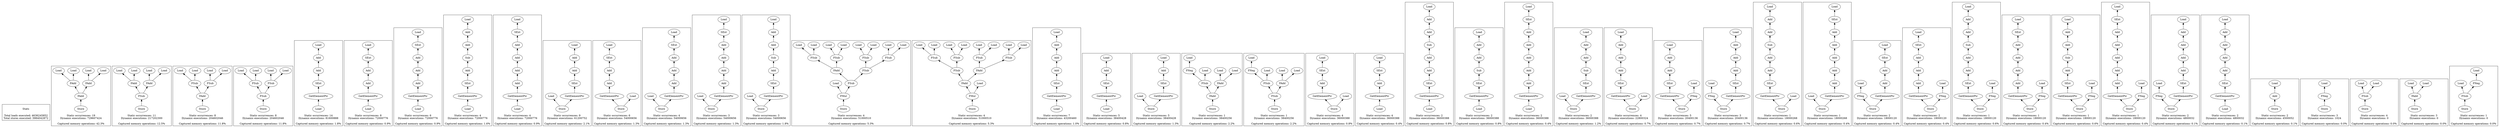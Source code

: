 strict digraph {
rankdir=BT
subgraph {
Stats [shape=plaintext]
cluster=true
label="Total loads executed: 4636245852\nTotal stores executed: 3984042872"
}
subgraph {
"0_578" [label="FAdd"]
"0_577" [label="Load"]
"0_578" -> "0_577"
"0_592" [label="FAdd"]
"0_561" [label="FAdd"]
"0_592" -> "0_561"
"0_558" [label="Load"]
"0_561" -> "0_558"
"0_560" [label="Load"]
"0_561" -> "0_560"
"0_575" [label="Load"]
"0_578" -> "0_575"
"0_592" -> "0_578"
{
rank=min
comment=<Ids: 593, 948, 950, 1016, 1018, 1058, 1060, 1136, 1138, 1209, 1211, 1283, 1285, 1345, 1347, 1448, 1450, 1531, 1533>
"0_593" [label="Store"]
}
"0_593" -> "0_592"
cluster=true
label="Static occurrences: 19\nDynamic executions: 729607424\n\nCaptured memory operations: 42.3%"
}
subgraph {
"1_596" [label="FSub"]
"1_561" [label="FAdd"]
"1_596" -> "1_561"
"1_578" [label="FAdd"]
"1_577" [label="Load"]
"1_578" -> "1_577"
"1_558" [label="Load"]
"1_561" -> "1_558"
"1_560" [label="Load"]
"1_561" -> "1_560"
"1_596" -> "1_578"
"1_575" [label="Load"]
"1_578" -> "1_575"
{
rank=min
comment=<Ids: 597, 952, 954, 1020, 1022, 1062, 1064, 1287, 1289, 1349, 1351>
"1_597" [label="Store"]
}
"1_597" -> "1_596"
cluster=true
label="Static occurrences: 11\nDynamic executions: 217202300\n\nCaptured memory operations: 12.5%"
}
subgraph {
"2_604" [label="FAdd"]
"2_572" [label="FSub"]
"2_604" -> "2_572"
"2_591" [label="FSub"]
"2_588" [label="Load"]
"2_591" -> "2_588"
{
rank=min
comment=<Ids: 605, 607, 958, 960, 1026, 1028, 1293, 1295>
"2_605" [label="Store"]
}
"2_605" -> "2_604"
"2_604" -> "2_591"
"2_583" [label="Load"]
"2_591" -> "2_583"
"2_558" [label="Load"]
"2_572" -> "2_558"
"2_560" [label="Load"]
"2_572" -> "2_560"
cluster=true
label="Static occurrences: 8\nDynamic executions: 204602046\n\nCaptured memory operations: 11.8%"
}
subgraph {
"3_591" [label="FSub"]
"3_588" [label="Load"]
"3_591" -> "3_588"
{
rank=min
comment=<Ids: 601, 603, 956, 962, 1024, 1030, 1291, 1297>
"3_601" [label="Store"]
}
"3_600" [label="FSub"]
"3_601" -> "3_600"
"3_583" [label="Load"]
"3_591" -> "3_583"
"3_572" [label="FSub"]
"3_558" [label="Load"]
"3_572" -> "3_558"
"3_600" -> "3_591"
"3_600" -> "3_572"
"3_560" [label="Load"]
"3_572" -> "3_560"
cluster=true
label="Static occurrences: 8\nDynamic executions: 204602046\n\nCaptured memory operations: 11.8%"
}
subgraph {
"4_334" [label="SExt"]
"4_333" [label="Add"]
"4_334" -> "4_333"
"4_323" [label="Add"]
"4_333" -> "4_323"
"4_335" [label="GetElementPtr"]
"4_335" -> "4_334"
"4_322" [label="Load"]
"4_323" -> "4_322"
{
rank=min
comment=<Ids: 336, 352, 413, 420, 487, 503, 520, 526, 739, 753, 814, 817, 853, 867>
"4_336" [label="Load"]
}
"4_336" -> "4_335"
cluster=true
label="Static occurrences: 14\nDynamic executions: 81600888\n\nCaptured memory operations: 1.8%"
}
subgraph {
"5_314" [label="SExt"]
"5_313" [label="Load"]
"5_314" -> "5_313"
"5_327" [label="GetElementPtr"]
"5_326" [label="Add"]
"5_327" -> "5_326"
{
rank=min
comment=<Ids: 328, 345, 479, 496, 732, 747, 846, 861>
"5_328" [label="Load"]
}
"5_328" -> "5_327"
"5_320" [label="Add"]
"5_320" -> "5_314"
"5_326" -> "5_320"
cluster=true
label="Static occurrences: 8\nDynamic executions: 72000776\n\nCaptured memory operations: 0.9%"
}
subgraph {
"6_314" [label="SExt"]
"6_313" [label="Load"]
"6_314" -> "6_313"
{
rank=min
comment=<Ids: 348, 365, 499, 750, 765, 864>
"6_348" [label="Load"]
}
"6_347" [label="GetElementPtr"]
"6_348" -> "6_347"
"6_342" [label="Add"]
"6_320" [label="Add"]
"6_342" -> "6_320"
"6_346" [label="Add"]
"6_346" -> "6_342"
"6_320" -> "6_314"
"6_347" -> "6_346"
cluster=true
label="Static occurrences: 6\nDynamic executions: 72000776\n\nCaptured memory operations: 0.9%"
}
subgraph {
"7_375" [label="GetElementPtr"]
"7_374" [label="SExt"]
"7_375" -> "7_374"
"7_323" [label="Add"]
"7_322" [label="Load"]
"7_323" -> "7_322"
"7_343" [label="Add"]
"7_343" -> "7_323"
"7_373" [label="Add"]
"7_374" -> "7_373"
"7_363" [label="Sub"]
"7_363" -> "7_343"
{
rank=min
comment=<Ids: 376, 392, 775, 789>
"7_376" [label="Load"]
}
"7_376" -> "7_375"
"7_373" -> "7_363"
cluster=true
label="Static occurrences: 4\nDynamic executions: 72000776\n\nCaptured memory operations: 1.6%"
}
subgraph {
"8_366" [label="Add"]
"8_362" [label="Add"]
"8_366" -> "8_362"
{
rank=min
comment=<Ids: 368, 385, 768, 783>
"8_368" [label="Load"]
}
"8_367" [label="GetElementPtr"]
"8_368" -> "8_367"
"8_342" [label="Add"]
"8_320" [label="Add"]
"8_342" -> "8_320"
"8_314" [label="SExt"]
"8_320" -> "8_314"
"8_313" [label="Load"]
"8_314" -> "8_313"
"8_367" -> "8_366"
"8_362" -> "8_342"
cluster=true
label="Static occurrences: 4\nDynamic executions: 72000776\n\nCaptured memory operations: 0.9%"
}
subgraph {
"9_323" [label="Add"]
"9_322" [label="Load"]
"9_323" -> "9_322"
"9_343" [label="Add"]
"9_343" -> "9_323"
{
rank=min
comment=<Ids: 360, 434, 511, 743, 760, 823, 824, 857, 874>
"9_360" [label="Store"]
}
"9_345" [label="Load"]
"9_360" -> "9_345"
"9_350" [label="SExt"]
"9_350" -> "9_343"
"9_351" [label="GetElementPtr"]
"9_351" -> "9_350"
"9_360" -> "9_351"
cluster=true
label="Static occurrences: 9\nDynamic executions: 61200752\n\nCaptured memory operations: 2.1%"
}
subgraph {
"10_314" [label="SExt"]
"10_313" [label="Load"]
"10_314" -> "10_313"
"10_342" [label="Add"]
"10_320" [label="Add"]
"10_342" -> "10_320"
{
rank=min
comment=<Ids: 358, 509, 741, 758, 855, 872>
"10_358" [label="Store"]
}
"10_344" [label="GetElementPtr"]
"10_358" -> "10_344"
"10_352" [label="Load"]
"10_358" -> "10_352"
"10_320" -> "10_314"
"10_344" -> "10_342"
cluster=true
label="Static occurrences: 6\nDynamic executions: 54000656\n\nCaptured memory operations: 1.3%"
}
subgraph {
{
rank=min
comment=<Ids: 378, 759, 776, 873>
"11_378" [label="Store"]
}
"11_372" [label="Load"]
"11_378" -> "11_372"
"11_342" [label="Add"]
"11_320" [label="Add"]
"11_342" -> "11_320"
"11_364" [label="GetElementPtr"]
"11_362" [label="Add"]
"11_364" -> "11_362"
"11_314" [label="SExt"]
"11_320" -> "11_314"
"11_313" [label="Load"]
"11_314" -> "11_313"
"11_378" -> "11_364"
"11_362" -> "11_342"
cluster=true
label="Static occurrences: 4\nDynamic executions: 54000656\n\nCaptured memory operations: 1.3%"
}
subgraph {
{
rank=min
comment=<Ids: 398, 777, 794>
"12_398" [label="Store"]
}
"12_392" [label="Load"]
"12_398" -> "12_392"
"12_342" [label="Add"]
"12_320" [label="Add"]
"12_342" -> "12_320"
"12_384" [label="GetElementPtr"]
"12_398" -> "12_384"
"12_314" [label="SExt"]
"12_320" -> "12_314"
"12_382" [label="Add"]
"12_362" [label="Add"]
"12_382" -> "12_362"
"12_313" [label="Load"]
"12_314" -> "12_313"
"12_384" -> "12_382"
"12_362" -> "12_342"
cluster=true
label="Static occurrences: 3\nDynamic executions: 54000656\n\nCaptured memory operations: 1.3%"
}
subgraph {
"13_323" [label="Add"]
"13_322" [label="Load"]
"13_323" -> "13_322"
"13_343" [label="Add"]
"13_343" -> "13_323"
"13_390" [label="SExt"]
"13_383" [label="Add"]
"13_390" -> "13_383"
"13_363" [label="Sub"]
"13_383" -> "13_363"
{
rank=min
comment=<Ids: 400, 779, 796>
"13_400" [label="Store"]
}
"13_385" [label="Load"]
"13_400" -> "13_385"
"13_391" [label="GetElementPtr"]
"13_400" -> "13_391"
"13_363" -> "13_343"
"13_391" -> "13_390"
cluster=true
label="Static occurrences: 3\nDynamic executions: 54000656\n\nCaptured memory operations: 1.8%"
}
subgraph {
"14_1068" [label="FMul"]
"14_1032" [label="Load"]
"14_1068" -> "14_1032"
"14_1043" [label="FSub"]
"14_1034" [label="Load"]
"14_1043" -> "14_1034"
"14_1067" [label="FSub"]
"14_1066" [label="FAdd"]
"14_1067" -> "14_1066"
"14_1044" [label="FSub"]
"14_1041" [label="Load"]
"14_1044" -> "14_1041"
"14_1065" [label="FSub"]
"14_1067" -> "14_1065"
"14_1066" -> "14_1044"
"14_1055" [label="FSub"]
"14_1066" -> "14_1055"
"14_1056" [label="FSub"]
"14_1051" [label="Load"]
"14_1056" -> "14_1051"
"14_1048" [label="Load"]
"14_1055" -> "14_1048"
"14_1068" -> "14_1067"
"14_1065" -> "14_1056"
{
rank=min
comment=<Ids: 1069, 1077, 1356, 1364>
"14_1069" [label="Store"]
}
"14_1069" -> "14_1068"
"14_1036" [label="Load"]
"14_1043" -> "14_1036"
"14_1039" [label="Load"]
"14_1044" -> "14_1039"
"14_1046" [label="Load"]
"14_1055" -> "14_1046"
"14_1065" -> "14_1043"
"14_1053" [label="Load"]
"14_1056" -> "14_1053"
cluster=true
label="Static occurrences: 4\nDynamic executions: 51000510\n\nCaptured memory operations: 5.3%"
}
subgraph {
"15_1070" [label="FAdd"]
"15_1065" [label="FSub"]
"15_1070" -> "15_1065"
"15_1071" [label="FMul"]
"15_1071" -> "15_1070"
"15_1043" [label="FSub"]
"15_1034" [label="Load"]
"15_1043" -> "15_1034"
"15_1032" [label="Load"]
"15_1071" -> "15_1032"
"15_1044" [label="FSub"]
"15_1041" [label="Load"]
"15_1044" -> "15_1041"
"15_1066" [label="FAdd"]
"15_1066" -> "15_1044"
"15_1055" [label="FSub"]
"15_1066" -> "15_1055"
"15_1048" [label="Load"]
"15_1055" -> "15_1048"
"15_1056" [label="FSub"]
"15_1051" [label="Load"]
"15_1056" -> "15_1051"
"15_1065" -> "15_1056"
{
rank=min
comment=<Ids: 1072, 1080, 1359, 1367>
"15_1072" [label="Store"]
}
"15_1072" -> "15_1071"
"15_1039" [label="Load"]
"15_1044" -> "15_1039"
"15_1070" -> "15_1066"
"15_1046" [label="Load"]
"15_1055" -> "15_1046"
"15_1036" [label="Load"]
"15_1043" -> "15_1036"
"15_1065" -> "15_1043"
"15_1053" [label="Load"]
"15_1056" -> "15_1053"
cluster=true
label="Static occurrences: 4\nDynamic executions: 51000510\n\nCaptured memory operations: 5.3%"
}
subgraph {
"16_355" [label="GetElementPtr"]
"16_354" [label="SExt"]
"16_355" -> "16_354"
{
rank=min
comment=<Ids: 356, 424, 428, 507, 757, 821, 871>
"16_356" [label="Load"]
}
"16_356" -> "16_355"
"16_323" [label="Add"]
"16_322" [label="Load"]
"16_323" -> "16_322"
"16_343" [label="Add"]
"16_343" -> "16_323"
"16_353" [label="Add"]
"16_354" -> "16_353"
"16_353" -> "16_343"
cluster=true
label="Static occurrences: 7\nDynamic executions: 43200460\n\nCaptured memory operations: 1.0%"
}
subgraph {
"17_330" [label="SExt"]
"17_323" [label="Add"]
"17_330" -> "17_323"
"17_322" [label="Load"]
"17_323" -> "17_322"
"17_331" [label="GetElementPtr"]
"17_331" -> "17_330"
{
rank=min
comment=<Ids: 332, 483, 735, 810, 849>
"17_332" [label="Load"]
}
"17_332" -> "17_331"
cluster=true
label="Static occurrences: 5\nDynamic executions: 38400428\n\nCaptured memory operations: 0.8%"
}
subgraph {
"18_330" [label="SExt"]
"18_323" [label="Add"]
"18_330" -> "18_323"
{
rank=min
comment=<Ids: 340, 491, 742, 822, 856>
"18_340" [label="Store"]
}
"18_325" [label="Load"]
"18_340" -> "18_325"
"18_322" [label="Load"]
"18_323" -> "18_322"
"18_331" [label="GetElementPtr"]
"18_331" -> "18_330"
"18_340" -> "18_331"
cluster=true
label="Static occurrences: 5\nDynamic executions: 38400428\n\nCaptured memory operations: 1.3%"
}
subgraph {
"19_571" [label="FSub"]
"19_565" [label="FNeg"]
"19_571" -> "19_565"
"19_598" [label="FAdd"]
"19_598" -> "19_571"
{
rank=min
comment=<Ids: 599>
"19_599" [label="Store"]
}
"19_599" -> "19_598"
"19_589" [label="FAdd"]
"19_583" [label="Load"]
"19_589" -> "19_583"
"19_598" -> "19_589"
"19_588" [label="Load"]
"19_589" -> "19_588"
"19_570" [label="Load"]
"19_571" -> "19_570"
"19_564" [label="Load"]
"19_565" -> "19_564"
cluster=true
label="Static occurrences: 1\nDynamic executions: 38400256\n\nCaptured memory operations: 2.2%"
}
subgraph {
"20_571" [label="FSub"]
"20_565" [label="FNeg"]
"20_571" -> "20_565"
"20_589" [label="FAdd"]
"20_583" [label="Load"]
"20_589" -> "20_583"
"20_594" [label="FSub"]
"20_594" -> "20_589"
"20_594" -> "20_571"
{
rank=min
comment=<Ids: 595>
"20_595" [label="Store"]
}
"20_595" -> "20_594"
"20_588" [label="Load"]
"20_589" -> "20_588"
"20_570" [label="Load"]
"20_571" -> "20_570"
"20_564" [label="Load"]
"20_565" -> "20_564"
cluster=true
label="Static occurrences: 1\nDynamic executions: 38400256\n\nCaptured memory operations: 2.2%"
}
subgraph {
"21_314" [label="SExt"]
"21_313" [label="Load"]
"21_314" -> "21_313"
"21_324" [label="GetElementPtr"]
"21_320" [label="Add"]
"21_324" -> "21_320"
{
rank=min
comment=<Ids: 338, 489, 740, 854>
"21_338" [label="Store"]
}
"21_332" [label="Load"]
"21_338" -> "21_332"
"21_320" -> "21_314"
"21_338" -> "21_324"
cluster=true
label="Static occurrences: 4\nDynamic executions: 36000388\n\nCaptured memory operations: 0.8%"
}
subgraph {
"22_314" [label="SExt"]
"22_313" [label="Load"]
"22_314" -> "22_313"
"22_324" [label="GetElementPtr"]
"22_320" [label="Add"]
"22_324" -> "22_320"
"22_320" -> "22_314"
{
rank=min
comment=<Ids: 325, 476, 729, 843>
"22_325" [label="Load"]
}
"22_325" -> "22_324"
cluster=true
label="Static occurrences: 4\nDynamic executions: 36000388\n\nCaptured memory operations: 0.4%"
}
subgraph {
"23_323" [label="Add"]
"23_322" [label="Load"]
"23_323" -> "23_322"
"23_343" [label="Add"]
"23_343" -> "23_323"
"23_395" [label="GetElementPtr"]
"23_394" [label="SExt"]
"23_395" -> "23_394"
"23_393" [label="Add"]
"23_394" -> "23_393"
"23_383" [label="Add"]
"23_363" [label="Sub"]
"23_383" -> "23_363"
{
rank=min
comment=<Ids: 396, 793>
"23_396" [label="Load"]
}
"23_396" -> "23_395"
"23_363" -> "23_343"
"23_393" -> "23_383"
cluster=true
label="Static occurrences: 2\nDynamic executions: 36000388\n\nCaptured memory operations: 0.8%"
}
subgraph {
"24_323" [label="Add"]
"24_322" [label="Load"]
"24_323" -> "24_322"
"24_343" [label="Add"]
"24_343" -> "24_323"
{
rank=min
comment=<Ids: 372, 771>
"24_372" [label="Load"]
}
"24_371" [label="GetElementPtr"]
"24_372" -> "24_371"
"24_370" [label="SExt"]
"24_371" -> "24_370"
"24_363" [label="Sub"]
"24_370" -> "24_363"
"24_363" -> "24_343"
cluster=true
label="Static occurrences: 2\nDynamic executions: 36000388\n\nCaptured memory operations: 0.8%"
}
subgraph {
"25_342" [label="Add"]
"25_320" [label="Add"]
"25_342" -> "25_320"
"25_387" [label="GetElementPtr"]
"25_386" [label="Add"]
"25_387" -> "25_386"
{
rank=min
comment=<Ids: 388, 786>
"25_388" [label="Load"]
}
"25_388" -> "25_387"
"25_314" [label="SExt"]
"25_320" -> "25_314"
"25_382" [label="Add"]
"25_362" [label="Add"]
"25_382" -> "25_362"
"25_313" [label="Load"]
"25_314" -> "25_313"
"25_386" -> "25_382"
"25_362" -> "25_342"
cluster=true
label="Static occurrences: 2\nDynamic executions: 36000388\n\nCaptured memory operations: 0.4%"
}
subgraph {
{
rank=min
comment=<Ids: 380, 778>
"26_380" [label="Store"]
}
"26_365" [label="Load"]
"26_380" -> "26_365"
"26_371" [label="GetElementPtr"]
"26_380" -> "26_371"
"26_323" [label="Add"]
"26_322" [label="Load"]
"26_323" -> "26_322"
"26_343" [label="Add"]
"26_343" -> "26_323"
"26_370" [label="SExt"]
"26_371" -> "26_370"
"26_363" [label="Sub"]
"26_370" -> "26_363"
"26_363" -> "26_343"
cluster=true
label="Static occurrences: 2\nDynamic executions: 36000388\n\nCaptured memory operations: 1.2%"
}
subgraph {
"27_409" [label="Add"]
"27_406" [label="Load"]
"27_409" -> "27_406"
"27_416" [label="Add"]
"27_416" -> "27_409"
"27_426" [label="SExt"]
"27_417" [label="Add"]
"27_426" -> "27_417"
"27_427" [label="GetElementPtr"]
"27_427" -> "27_426"
{
rank=min
comment=<Ids: 436, 761, 825, 875>
"27_436" [label="Store"]
}
"27_436" -> "27_427"
"27_420" [label="Load"]
"27_436" -> "27_420"
"27_417" -> "27_416"
cluster=true
label="Static occurrences: 4\nDynamic executions: 22800324\n\nCaptured memory operations: 0.7%"
}
subgraph {
"28_334" [label="SExt"]
"28_333" [label="Add"]
"28_334" -> "28_333"
"28_323" [label="Add"]
"28_333" -> "28_323"
"28_335" [label="GetElementPtr"]
"28_335" -> "28_334"
"28_322" [label="Load"]
"28_323" -> "28_322"
{
rank=min
comment=<Ids: 341, 415, 492, 522, 528>
"28_341" [label="Store"]
}
"28_329" [label="FNeg"]
"28_341" -> "28_329"
"28_328" [label="Load"]
"28_329" -> "28_328"
"28_341" -> "28_335"
cluster=true
label="Static occurrences: 5\nDynamic executions: 20400136\n\nCaptured memory operations: 0.7%"
}
subgraph {
"29_349" [label="FNeg"]
"29_348" [label="Load"]
"29_349" -> "29_348"
{
rank=min
comment=<Ids: 361, 435, 512>
"29_361" [label="Store"]
}
"29_361" -> "29_349"
"29_323" [label="Add"]
"29_322" [label="Load"]
"29_323" -> "29_322"
"29_343" [label="Add"]
"29_343" -> "29_323"
"29_355" [label="GetElementPtr"]
"29_361" -> "29_355"
"29_353" [label="Add"]
"29_353" -> "29_343"
"29_354" [label="SExt"]
"29_355" -> "29_354"
"29_354" -> "29_353"
cluster=true
label="Static occurrences: 3\nDynamic executions: 20400136\n\nCaptured memory operations: 0.7%"
}
subgraph {
"30_781" [label="Add"]
"30_763" [label="Sub"]
"30_781" -> "30_763"
"30_790" [label="Add"]
"30_790" -> "30_781"
"30_745" [label="Add"]
"30_763" -> "30_745"
"30_792" [label="GetElementPtr"]
"30_791" [label="SExt"]
"30_792" -> "30_791"
{
rank=min
comment=<Ids: 797>
"30_797" [label="Store"]
}
"30_797" -> "30_792"
"30_791" -> "30_790"
"30_727" [label="Add"]
"30_745" -> "30_727"
"30_786" [label="Load"]
"30_797" -> "30_786"
"30_726" [label="Load"]
"30_727" -> "30_726"
cluster=true
label="Static occurrences: 1\nDynamic executions: 18000268\n\nCaptured memory operations: 0.6%"
}
subgraph {
"31_718" [label="SExt"]
"31_717" [label="Load"]
"31_718" -> "31_717"
"31_780" [label="Add"]
"31_762" [label="Add"]
"31_780" -> "31_762"
{
rank=min
comment=<Ids: 795>
"31_795" [label="Store"]
}
"31_793" [label="Load"]
"31_795" -> "31_793"
"31_785" [label="GetElementPtr"]
"31_795" -> "31_785"
"31_784" [label="Add"]
"31_785" -> "31_784"
"31_784" -> "31_780"
"31_724" [label="Add"]
"31_724" -> "31_718"
"31_744" [label="Add"]
"31_762" -> "31_744"
"31_744" -> "31_724"
cluster=true
label="Static occurrences: 1\nDynamic executions: 18000268\n\nCaptured memory operations: 0.4%"
}
subgraph {
"32_337" [label="FNeg"]
"32_336" [label="Load"]
"32_337" -> "32_336"
{
rank=min
comment=<Ids: 339, 490>
"32_339" [label="Store"]
}
"32_339" -> "32_337"
"32_314" [label="SExt"]
"32_313" [label="Load"]
"32_314" -> "32_313"
"32_327" [label="GetElementPtr"]
"32_326" [label="Add"]
"32_327" -> "32_326"
"32_339" -> "32_327"
"32_320" [label="Add"]
"32_320" -> "32_314"
"32_326" -> "32_320"
cluster=true
label="Static occurrences: 2\nDynamic executions: 18000120\n\nCaptured memory operations: 0.4%"
}
subgraph {
"33_342" [label="Add"]
"33_320" [label="Add"]
"33_342" -> "33_320"
"33_346" [label="Add"]
"33_346" -> "33_342"
{
rank=min
comment=<Ids: 359, 510>
"33_359" [label="Store"]
}
"33_347" [label="GetElementPtr"]
"33_359" -> "33_347"
"33_314" [label="SExt"]
"33_320" -> "33_314"
"33_347" -> "33_346"
"33_357" [label="FNeg"]
"33_359" -> "33_357"
"33_313" [label="Load"]
"33_314" -> "33_313"
"33_356" [label="Load"]
"33_357" -> "33_356"
cluster=true
label="Static occurrences: 2\nDynamic executions: 18000120\n\nCaptured memory operations: 0.4%"
}
subgraph {
"34_323" [label="Add"]
"34_322" [label="Load"]
"34_323" -> "34_322"
"34_343" [label="Add"]
"34_343" -> "34_323"
"34_395" [label="GetElementPtr"]
"34_394" [label="SExt"]
"34_395" -> "34_394"
"34_393" [label="Add"]
"34_394" -> "34_393"
{
rank=min
comment=<Ids: 401>
"34_401" [label="Store"]
}
"34_389" [label="FNeg"]
"34_401" -> "34_389"
"34_383" [label="Add"]
"34_363" [label="Sub"]
"34_383" -> "34_363"
"34_401" -> "34_395"
"34_363" -> "34_343"
"34_388" [label="Load"]
"34_389" -> "34_388"
"34_393" -> "34_383"
cluster=true
label="Static occurrences: 1\nDynamic executions: 18000120\n\nCaptured memory operations: 0.6%"
}
subgraph {
"35_366" [label="Add"]
"35_362" [label="Add"]
"35_366" -> "35_362"
{
rank=min
comment=<Ids: 379>
"35_379" [label="Store"]
}
"35_367" [label="GetElementPtr"]
"35_379" -> "35_367"
"35_342" [label="Add"]
"35_320" [label="Add"]
"35_342" -> "35_320"
"35_314" [label="SExt"]
"35_320" -> "35_314"
"35_377" [label="FNeg"]
"35_376" [label="Load"]
"35_377" -> "35_376"
"35_379" -> "35_377"
"35_313" [label="Load"]
"35_314" -> "35_313"
"35_367" -> "35_366"
"35_362" -> "35_342"
cluster=true
label="Static occurrences: 1\nDynamic executions: 18000120\n\nCaptured memory operations: 0.4%"
}
subgraph {
"36_375" [label="GetElementPtr"]
"36_374" [label="SExt"]
"36_375" -> "36_374"
"36_323" [label="Add"]
"36_322" [label="Load"]
"36_323" -> "36_322"
"36_343" [label="Add"]
"36_343" -> "36_323"
"36_373" [label="Add"]
"36_374" -> "36_373"
{
rank=min
comment=<Ids: 381>
"36_381" [label="Store"]
}
"36_369" [label="FNeg"]
"36_381" -> "36_369"
"36_381" -> "36_375"
"36_363" [label="Sub"]
"36_363" -> "36_343"
"36_368" [label="Load"]
"36_369" -> "36_368"
"36_373" -> "36_363"
cluster=true
label="Static occurrences: 1\nDynamic executions: 18000120\n\nCaptured memory operations: 0.6%"
}
subgraph {
"37_342" [label="Add"]
"37_320" [label="Add"]
"37_342" -> "37_320"
"37_387" [label="GetElementPtr"]
"37_386" [label="Add"]
"37_387" -> "37_386"
"37_314" [label="SExt"]
"37_320" -> "37_314"
"37_382" [label="Add"]
"37_362" [label="Add"]
"37_382" -> "37_362"
{
rank=min
comment=<Ids: 399>
"37_399" [label="Store"]
}
"37_397" [label="FNeg"]
"37_399" -> "37_397"
"37_396" [label="Load"]
"37_397" -> "37_396"
"37_313" [label="Load"]
"37_314" -> "37_313"
"37_386" -> "37_382"
"37_362" -> "37_342"
"37_399" -> "37_387"
cluster=true
label="Static occurrences: 1\nDynamic executions: 18000120\n\nCaptured memory operations: 0.4%"
}
subgraph {
"38_425" [label="FNeg"]
"38_424" [label="Load"]
"38_425" -> "38_424"
{
rank=min
comment=<Ids: 437, 443>
"38_437" [label="Store"]
}
"38_437" -> "38_425"
"38_409" [label="Add"]
"38_406" [label="Load"]
"38_409" -> "38_406"
"38_416" [label="Add"]
"38_416" -> "38_409"
"38_429" [label="Add"]
"38_417" [label="Add"]
"38_429" -> "38_417"
"38_430" [label="SExt"]
"38_430" -> "38_429"
"38_431" [label="GetElementPtr"]
"38_437" -> "38_431"
"38_431" -> "38_430"
"38_417" -> "38_416"
cluster=true
label="Static occurrences: 2\nDynamic executions: 4800032\n\nCaptured memory operations: 0.1%"
}
subgraph {
"39_430" [label="SExt"]
"39_429" [label="Add"]
"39_430" -> "39_429"
"39_409" [label="Add"]
"39_406" [label="Load"]
"39_409" -> "39_406"
"39_416" [label="Add"]
"39_416" -> "39_409"
"39_417" [label="Add"]
"39_429" -> "39_417"
{
rank=min
comment=<Ids: 432, 441>
"39_432" [label="Load"]
}
"39_431" [label="GetElementPtr"]
"39_432" -> "39_431"
"39_431" -> "39_430"
"39_417" -> "39_416"
cluster=true
label="Static occurrences: 2\nDynamic executions: 4800032\n\nCaptured memory operations: 0.1%"
}
subgraph {
"40_285" [label="Add"]
"40_284" [label="Load"]
"40_285" -> "40_284"
{
rank=min
comment=<Ids: 288, 686>
"40_288" [label="Store"]
}
"40_288" -> "40_285"
cluster=true
label="Static occurrences: 2\nDynamic executions: 4500052\n\nCaptured memory operations: 0.1%"
}
subgraph {
"41_109" [label="FNeg"]
"41_108" [label="Load"]
"41_109" -> "41_108"
{
rank=min
comment=<Ids: 110, 450, 456>
"41_110" [label="Store"]
}
"41_110" -> "41_109"
cluster=true
label="Static occurrences: 3\nDynamic executions: 1024\n\nCaptured memory operations: 0.0%"
}
subgraph {
"42_617" [label="FSub"]
"42_614" [label="Load"]
"42_617" -> "42_614"
{
rank=min
comment=<Ids: 632, 633, 986, 987>
"42_632" [label="Store"]
}
"42_632" -> "42_617"
"42_616" [label="Load"]
"42_617" -> "42_616"
cluster=true
label="Static occurrences: 4\nDynamic executions: 0\n\nCaptured memory operations: 0.0%"
}
subgraph {
"43_627" [label="FAdd"]
"43_614" [label="Load"]
"43_627" -> "43_614"
"43_616" [label="Load"]
"43_627" -> "43_616"
{
rank=min
comment=<Ids: 628, 983, 985>
"43_628" [label="Store"]
}
"43_628" -> "43_627"
cluster=true
label="Static occurrences: 3\nDynamic executions: 0\n\nCaptured memory operations: 0.0%"
}
subgraph {
"44_630" [label="FSub"]
"44_625" [label="Load"]
"44_630" -> "44_625"
"44_629" [label="FNeg"]
"44_620" [label="Load"]
"44_629" -> "44_620"
{
rank=min
comment=<Ids: 631>
"44_631" [label="Store"]
}
"44_631" -> "44_630"
"44_630" -> "44_629"
cluster=true
label="Static occurrences: 1\nDynamic executions: 0\n\nCaptured memory operations: 0.0%"
}
}
